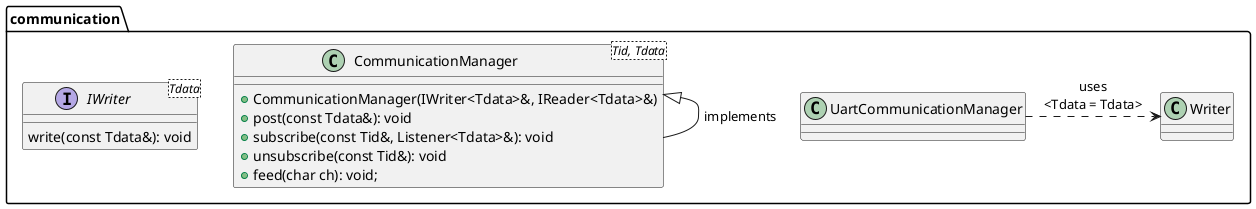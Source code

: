 @startuml communication

package communication {
	interface IWriter<Tdata> {
		write(const Tdata&): void
	}

	class CommunicationManager<Tid, Tdata> {
		+ CommunicationManager(IWriter<Tdata>&, IReader<Tdata>&)
		+ post(const Tdata&): void
		+ subscribe(const Tid&, Listener<Tdata>&): void
		+ unsubscribe(const Tid&): void
		+ feed(char ch): void;
	}

	CommunicationManager -up-|> CommunicationManager: implements

	UartCommunicationManager .right.> Writer: uses\n<Tdata = Tdata>
}

@enduml